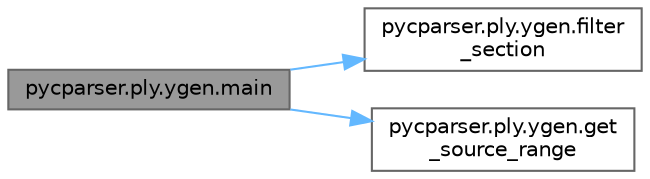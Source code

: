 digraph "pycparser.ply.ygen.main"
{
 // LATEX_PDF_SIZE
  bgcolor="transparent";
  edge [fontname=Helvetica,fontsize=10,labelfontname=Helvetica,labelfontsize=10];
  node [fontname=Helvetica,fontsize=10,shape=box,height=0.2,width=0.4];
  rankdir="LR";
  Node1 [id="Node000001",label="pycparser.ply.ygen.main",height=0.2,width=0.4,color="gray40", fillcolor="grey60", style="filled", fontcolor="black",tooltip=" "];
  Node1 -> Node2 [id="edge1_Node000001_Node000002",color="steelblue1",style="solid",tooltip=" "];
  Node2 [id="Node000002",label="pycparser.ply.ygen.filter\l_section",height=0.2,width=0.4,color="grey40", fillcolor="white", style="filled",URL="$namespacepycparser_1_1ply_1_1ygen.html#a23f73cc5a940730995d6bb11a433cfc8",tooltip=" "];
  Node1 -> Node3 [id="edge2_Node000001_Node000003",color="steelblue1",style="solid",tooltip=" "];
  Node3 [id="Node000003",label="pycparser.ply.ygen.get\l_source_range",height=0.2,width=0.4,color="grey40", fillcolor="white", style="filled",URL="$namespacepycparser_1_1ply_1_1ygen.html#adb88fbbd9d0dd3b8a9246ceaa1829e96",tooltip=" "];
}
